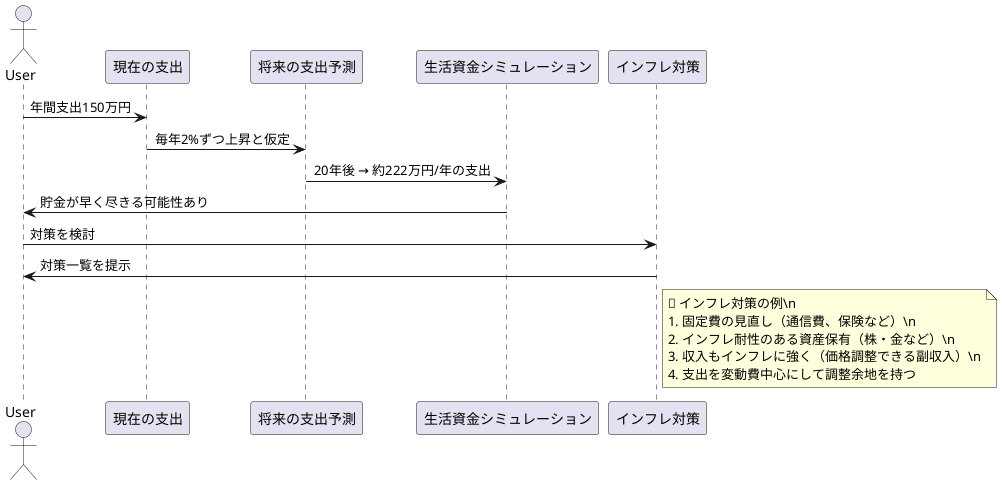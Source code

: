 @startuml
actor User
participant "現在の支出" as NowExpense
participant "将来の支出予測" as FutureExpense
participant "生活資金シミュレーション" as LifeSim
participant "インフレ対策" as InflationStrategy

User -> NowExpense: 年間支出150万円
NowExpense -> FutureExpense: 毎年2%ずつ上昇と仮定
FutureExpense -> LifeSim: 20年後 → 約222万円/年の支出
LifeSim -> User: 貯金が早く尽きる可能性あり

User -> InflationStrategy: 対策を検討
InflationStrategy -> User: 対策一覧を提示

note right of InflationStrategy
🔹 インフレ対策の例\n
1. 固定費の見直し（通信費、保険など）\n
2. インフレ耐性のある資産保有（株・金など）\n
3. 収入もインフレに強く（価格調整できる副収入）\n
4. 支出を変動費中心にして調整余地を持つ
end note
@enduml